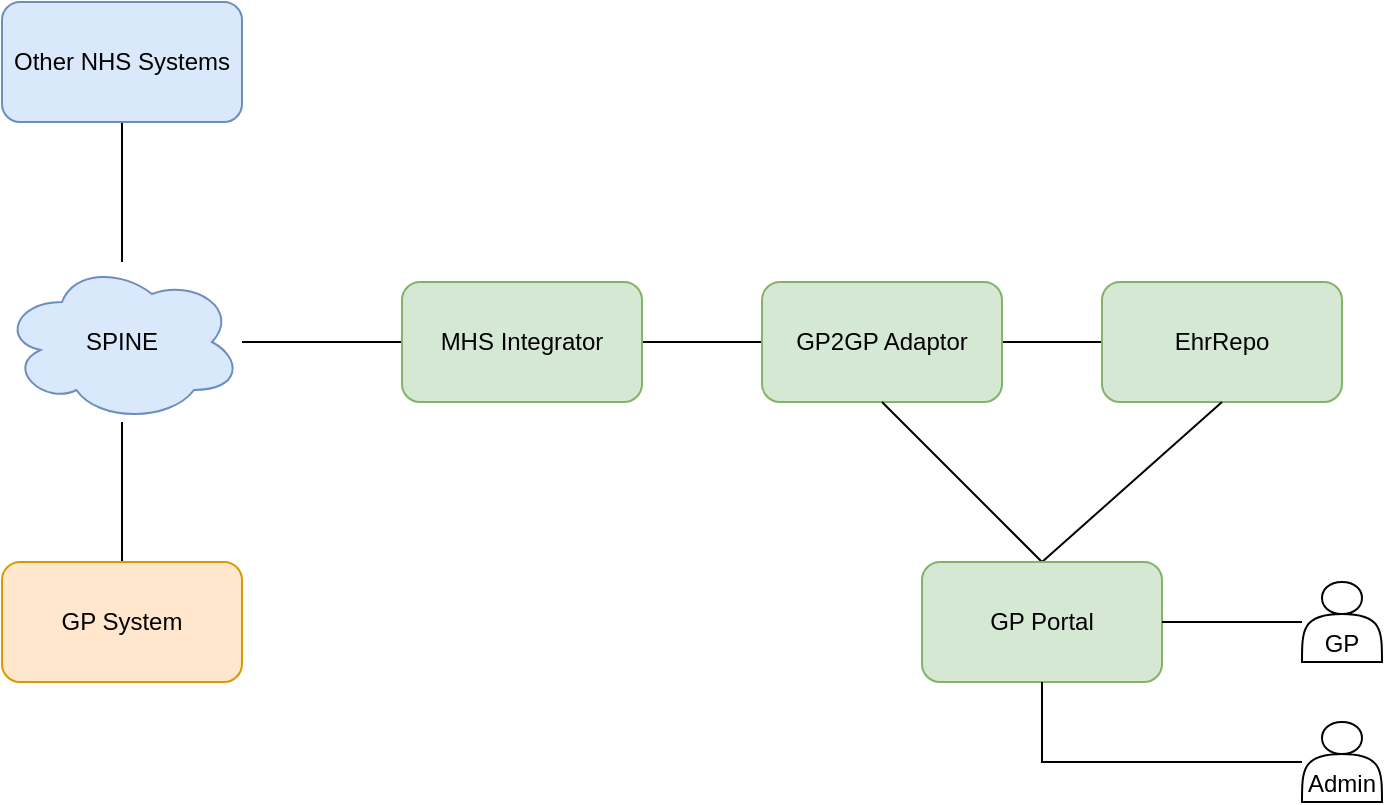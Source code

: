 <mxfile version="11.3.0" type="device" pages="1"><diagram id="VbMfGraRTX4JJlGRF90K" name="Page-1"><mxGraphModel dx="1106" dy="764" grid="1" gridSize="10" guides="1" tooltips="1" connect="1" arrows="1" fold="1" page="1" pageScale="1" pageWidth="827" pageHeight="1169" math="0" shadow="0"><root><mxCell id="0"/><mxCell id="1" parent="0"/><mxCell id="ZSrXVBX3Y1Jd5XQURDFj-8" style="edgeStyle=orthogonalEdgeStyle;rounded=0;orthogonalLoop=1;jettySize=auto;html=1;entryX=0;entryY=0.5;entryDx=0;entryDy=0;endArrow=none;endFill=0;" parent="1" source="ZSrXVBX3Y1Jd5XQURDFj-1" target="ZSrXVBX3Y1Jd5XQURDFj-3" edge="1"><mxGeometry relative="1" as="geometry"/></mxCell><mxCell id="ZSrXVBX3Y1Jd5XQURDFj-19" style="edgeStyle=orthogonalEdgeStyle;rounded=0;orthogonalLoop=1;jettySize=auto;html=1;entryX=0.5;entryY=1;entryDx=0;entryDy=0;startArrow=none;startFill=0;endArrow=none;endFill=0;" parent="1" source="ZSrXVBX3Y1Jd5XQURDFj-1" target="ZSrXVBX3Y1Jd5XQURDFj-18" edge="1"><mxGeometry relative="1" as="geometry"/></mxCell><mxCell id="ZSrXVBX3Y1Jd5XQURDFj-1" value="SPINE" style="ellipse;shape=cloud;whiteSpace=wrap;html=1;fillColor=#dae8fc;strokeColor=#6c8ebf;" parent="1" vertex="1"><mxGeometry x="80" y="170" width="120" height="80" as="geometry"/></mxCell><mxCell id="ZSrXVBX3Y1Jd5XQURDFj-7" style="edgeStyle=orthogonalEdgeStyle;rounded=0;orthogonalLoop=1;jettySize=auto;html=1;endArrow=none;endFill=0;" parent="1" source="ZSrXVBX3Y1Jd5XQURDFj-2" target="ZSrXVBX3Y1Jd5XQURDFj-1" edge="1"><mxGeometry relative="1" as="geometry"/></mxCell><mxCell id="ZSrXVBX3Y1Jd5XQURDFj-2" value="GP System" style="rounded=1;whiteSpace=wrap;html=1;fillColor=#ffe6cc;strokeColor=#d79b00;" parent="1" vertex="1"><mxGeometry x="80" y="320" width="120" height="60" as="geometry"/></mxCell><mxCell id="ZSrXVBX3Y1Jd5XQURDFj-9" style="edgeStyle=orthogonalEdgeStyle;rounded=0;orthogonalLoop=1;jettySize=auto;html=1;entryX=0;entryY=0.5;entryDx=0;entryDy=0;endArrow=none;endFill=0;" parent="1" source="ZSrXVBX3Y1Jd5XQURDFj-3" target="ZSrXVBX3Y1Jd5XQURDFj-4" edge="1"><mxGeometry relative="1" as="geometry"/></mxCell><mxCell id="ZSrXVBX3Y1Jd5XQURDFj-3" value="MHS Integrator" style="rounded=1;whiteSpace=wrap;html=1;fillColor=#d5e8d4;strokeColor=#82b366;" parent="1" vertex="1"><mxGeometry x="280" y="180" width="120" height="60" as="geometry"/></mxCell><mxCell id="ZSrXVBX3Y1Jd5XQURDFj-10" style="edgeStyle=orthogonalEdgeStyle;rounded=0;orthogonalLoop=1;jettySize=auto;html=1;entryX=0;entryY=0.5;entryDx=0;entryDy=0;endArrow=none;endFill=0;" parent="1" source="ZSrXVBX3Y1Jd5XQURDFj-4" target="ZSrXVBX3Y1Jd5XQURDFj-5" edge="1"><mxGeometry relative="1" as="geometry"/></mxCell><mxCell id="ZSrXVBX3Y1Jd5XQURDFj-4" value="GP2GP Adaptor" style="rounded=1;whiteSpace=wrap;html=1;fillColor=#d5e8d4;strokeColor=#82b366;" parent="1" vertex="1"><mxGeometry x="460" y="180" width="120" height="60" as="geometry"/></mxCell><mxCell id="ZSrXVBX3Y1Jd5XQURDFj-5" value="EhrRepo" style="rounded=1;whiteSpace=wrap;html=1;fillColor=#d5e8d4;strokeColor=#82b366;" parent="1" vertex="1"><mxGeometry x="630" y="180" width="120" height="60" as="geometry"/></mxCell><mxCell id="ZSrXVBX3Y1Jd5XQURDFj-11" style="rounded=0;orthogonalLoop=1;jettySize=auto;html=1;exitX=0.5;exitY=0;exitDx=0;exitDy=0;entryX=0.5;entryY=1;entryDx=0;entryDy=0;endArrow=none;endFill=0;" parent="1" source="ZSrXVBX3Y1Jd5XQURDFj-6" target="ZSrXVBX3Y1Jd5XQURDFj-4" edge="1"><mxGeometry relative="1" as="geometry"/></mxCell><mxCell id="ZSrXVBX3Y1Jd5XQURDFj-12" style="edgeStyle=none;rounded=0;orthogonalLoop=1;jettySize=auto;html=1;exitX=0.5;exitY=0;exitDx=0;exitDy=0;entryX=0.5;entryY=1;entryDx=0;entryDy=0;startArrow=none;startFill=0;endArrow=none;endFill=0;" parent="1" source="ZSrXVBX3Y1Jd5XQURDFj-6" target="ZSrXVBX3Y1Jd5XQURDFj-5" edge="1"><mxGeometry relative="1" as="geometry"/></mxCell><mxCell id="ZSrXVBX3Y1Jd5XQURDFj-6" value="GP Portal" style="rounded=1;whiteSpace=wrap;html=1;fillColor=#d5e8d4;strokeColor=#82b366;" parent="1" vertex="1"><mxGeometry x="540" y="320" width="120" height="60" as="geometry"/></mxCell><mxCell id="ZSrXVBX3Y1Jd5XQURDFj-15" style="edgeStyle=none;rounded=0;orthogonalLoop=1;jettySize=auto;html=1;startArrow=none;startFill=0;endArrow=none;endFill=0;" parent="1" source="ZSrXVBX3Y1Jd5XQURDFj-13" target="ZSrXVBX3Y1Jd5XQURDFj-6" edge="1"><mxGeometry relative="1" as="geometry"/></mxCell><mxCell id="ZSrXVBX3Y1Jd5XQURDFj-13" value="GP" style="shape=actor;whiteSpace=wrap;html=1;verticalAlign=bottom;" parent="1" vertex="1"><mxGeometry x="730" y="330" width="40" height="40" as="geometry"/></mxCell><mxCell id="ZSrXVBX3Y1Jd5XQURDFj-17" style="edgeStyle=orthogonalEdgeStyle;rounded=0;orthogonalLoop=1;jettySize=auto;html=1;entryX=0.5;entryY=1;entryDx=0;entryDy=0;startArrow=none;startFill=0;endArrow=none;endFill=0;" parent="1" source="ZSrXVBX3Y1Jd5XQURDFj-16" target="ZSrXVBX3Y1Jd5XQURDFj-6" edge="1"><mxGeometry relative="1" as="geometry"/></mxCell><mxCell id="ZSrXVBX3Y1Jd5XQURDFj-16" value="Admin" style="shape=actor;whiteSpace=wrap;html=1;verticalAlign=bottom;" parent="1" vertex="1"><mxGeometry x="730" y="400" width="40" height="40" as="geometry"/></mxCell><mxCell id="ZSrXVBX3Y1Jd5XQURDFj-18" value="Other NHS Systems" style="rounded=1;whiteSpace=wrap;html=1;fillColor=#dae8fc;strokeColor=#6c8ebf;" parent="1" vertex="1"><mxGeometry x="80" y="40" width="120" height="60" as="geometry"/></mxCell></root></mxGraphModel></diagram></mxfile>